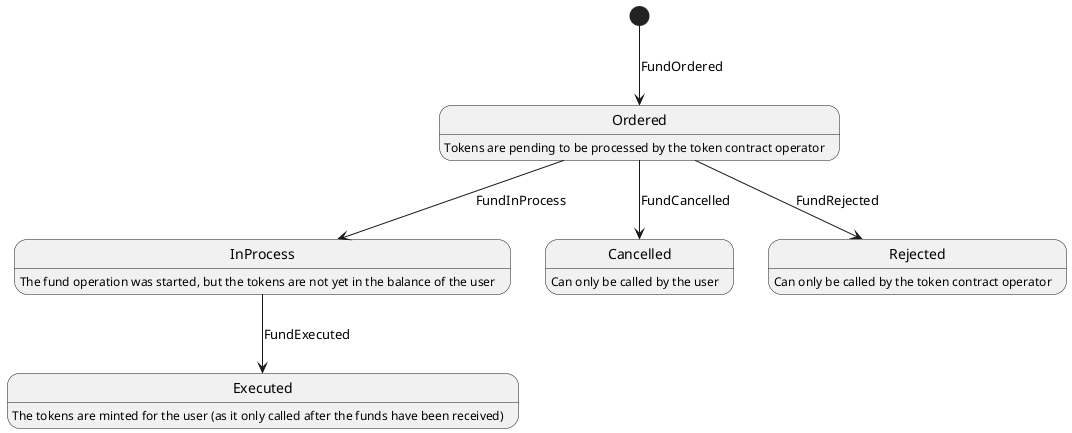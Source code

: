 @startuml
[*] --> Ordered: FundOrdered
Ordered --> InProcess: FundInProcess
Ordered: Tokens are pending to be processed by the token contract operator
InProcess: The fund operation was started, but the tokens are not yet in the balance of the user
InProcess --> Executed: FundExecuted
Executed: The tokens are minted for the user (as it only called after the funds have been received)
Ordered --> Cancelled: FundCancelled
Cancelled: Can only be called by the user
Ordered --> Rejected: FundRejected
Rejected: Can only be called by the token contract operator
@enduml
